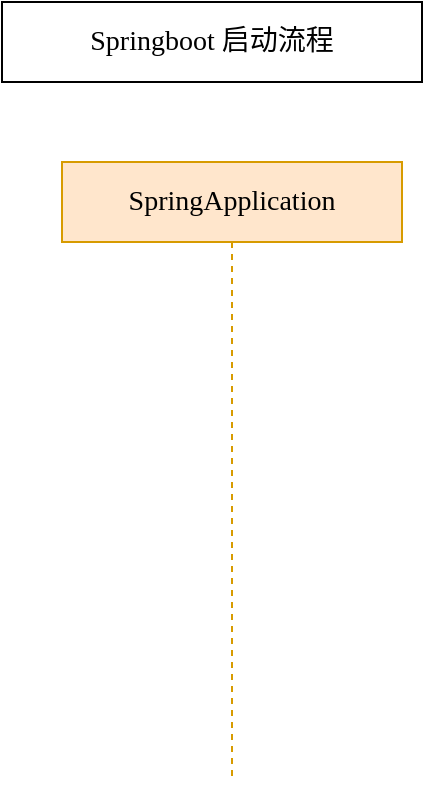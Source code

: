 <mxfile version="14.2.4" type="github">
  <diagram id="F_hVoCZmNGquJF9Me4fh" name="第 1 页">
    <mxGraphModel dx="1038" dy="548" grid="1" gridSize="10" guides="1" tooltips="1" connect="1" arrows="1" fold="1" page="1" pageScale="1" pageWidth="1200" pageHeight="1920" math="0" shadow="0">
      <root>
        <mxCell id="0" />
        <mxCell id="1" parent="0" />
        <mxCell id="4RfR12TqWc12ZuK0CRtm-2" value="SpringApplication" style="shape=umlLifeline;perimeter=lifelinePerimeter;whiteSpace=wrap;html=1;container=1;collapsible=0;recursiveResize=0;outlineConnect=0;fillColor=#ffe6cc;strokeColor=#d79b00;fontSize=14;fontFamily=Verdana;" vertex="1" parent="1">
          <mxGeometry x="140" y="100" width="170" height="310" as="geometry" />
        </mxCell>
        <mxCell id="4RfR12TqWc12ZuK0CRtm-3" value="Springboot 启动流程" style="rounded=0;whiteSpace=wrap;html=1;fontFamily=Verdana;fontSize=14;" vertex="1" parent="1">
          <mxGeometry x="110" y="20" width="210" height="40" as="geometry" />
        </mxCell>
      </root>
    </mxGraphModel>
  </diagram>
</mxfile>
